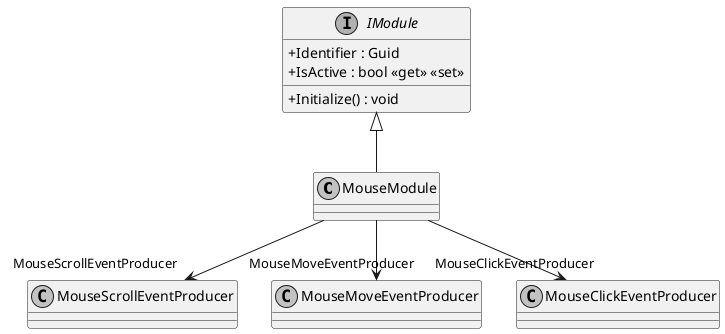 @startuml
skinparam monochrome true
skinparam classAttributeIconSize 0

class MouseModule {
}

interface IModule {
    + Identifier : Guid
    + IsActive : bool <<get>> <<set>>
    + Initialize() : void
}

IModule <|-- MouseModule
MouseModule --> "  MouseScrollEventProducer" MouseScrollEventProducer
MouseModule --> " MouseMoveEventProducer " MouseMoveEventProducer
MouseModule --> "   MouseClickEventProducer" MouseClickEventProducer
@enduml
